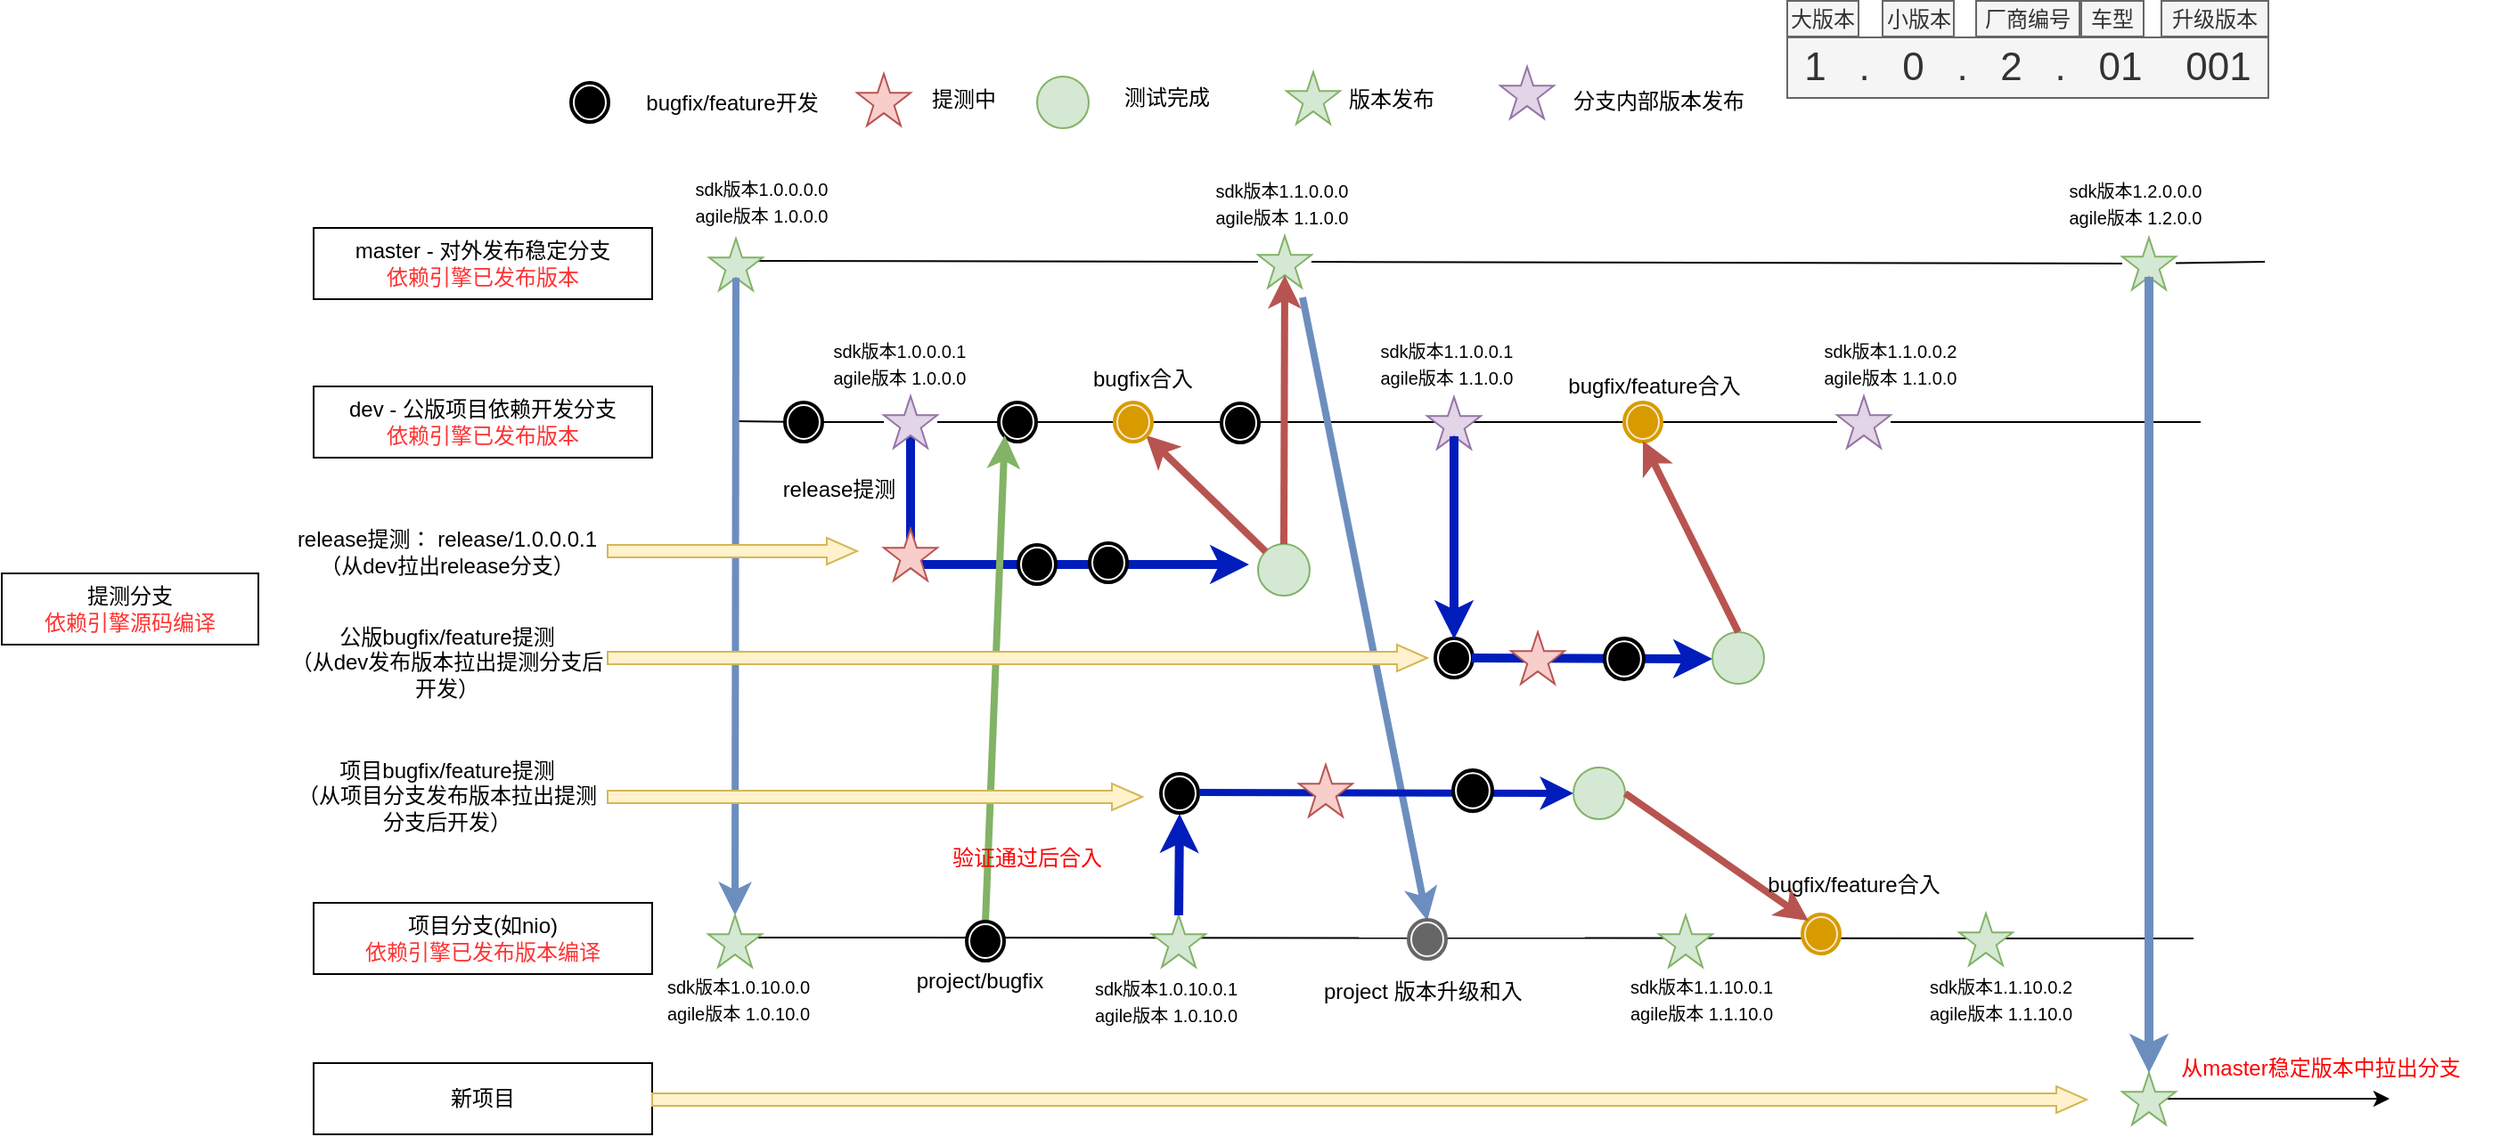 <mxfile version="10.5.2" type="github"><diagram id="9quJP-vybLxpI8Eah-1s" name="Page-1"><mxGraphModel dx="2225" dy="658" grid="1" gridSize="10" guides="1" tooltips="1" connect="1" arrows="1" fold="1" page="1" pageScale="1" pageWidth="827" pageHeight="1169" math="0" shadow="0"><root><mxCell id="0"/><mxCell id="1" parent="0"/><mxCell id="t2F1OQ1dga_1IEAZBVsq-131" value="" style="endArrow=none;html=1;" edge="1" parent="1" source="t2F1OQ1dga_1IEAZBVsq-25" target="t2F1OQ1dga_1IEAZBVsq-128"><mxGeometry width="50" height="50" relative="1" as="geometry"><mxPoint x="185" y="350" as="sourcePoint"/><mxPoint x="690" y="350" as="targetPoint"/></mxGeometry></mxCell><mxCell id="t2F1OQ1dga_1IEAZBVsq-30" value="" style="endArrow=classic;html=1;exitX=0.5;exitY=0.76;exitDx=0;exitDy=0;exitPerimeter=0;rounded=0;fillColor=#0050ef;strokeColor=#001DBC;strokeWidth=5;" edge="1" parent="1" source="t2F1OQ1dga_1IEAZBVsq-25"><mxGeometry width="50" height="50" relative="1" as="geometry"><mxPoint x="135" y="358" as="sourcePoint"/><mxPoint x="360" y="430" as="targetPoint"/><Array as="points"><mxPoint x="170" y="430"/></Array></mxGeometry></mxCell><mxCell id="t2F1OQ1dga_1IEAZBVsq-1" value="master - 对外发布稳定分支&lt;br&gt;&lt;font color=&quot;#ff3333&quot;&gt;依赖引擎已发布版本&lt;/font&gt;&lt;br&gt;" style="rounded=0;whiteSpace=wrap;html=1;" vertex="1" parent="1"><mxGeometry x="-165" y="241" width="190" height="40" as="geometry"/></mxCell><mxCell id="t2F1OQ1dga_1IEAZBVsq-2" value="dev - 公版项目依赖开发分支&lt;br&gt;&lt;font color=&quot;#ff3333&quot;&gt;依赖引擎已发布版本&lt;/font&gt;&lt;br&gt;" style="rounded=0;whiteSpace=wrap;html=1;" vertex="1" parent="1"><mxGeometry x="-165" y="330" width="190" height="40" as="geometry"/></mxCell><mxCell id="t2F1OQ1dga_1IEAZBVsq-3" value="项目分支(如nio)&lt;br&gt;&lt;font color=&quot;#ff3333&quot;&gt;依赖引擎已发布版本编译&lt;/font&gt;&lt;br&gt;" style="rounded=0;whiteSpace=wrap;html=1;" vertex="1" parent="1"><mxGeometry x="-165" y="620" width="190" height="40" as="geometry"/></mxCell><mxCell id="t2F1OQ1dga_1IEAZBVsq-5" value="提测分支&lt;br&gt;&lt;font color=&quot;#ff3333&quot;&gt;依赖引擎源码编译&lt;/font&gt;&lt;br&gt;" style="rounded=0;whiteSpace=wrap;html=1;" vertex="1" parent="1"><mxGeometry x="-340" y="435" width="144" height="40" as="geometry"/></mxCell><mxCell id="t2F1OQ1dga_1IEAZBVsq-6" value="" style="endArrow=none;html=1;" edge="1" parent="1" source="t2F1OQ1dga_1IEAZBVsq-22"><mxGeometry width="50" height="50" relative="1" as="geometry"><mxPoint x="70" y="259.5" as="sourcePoint"/><mxPoint x="930" y="260" as="targetPoint"/></mxGeometry></mxCell><mxCell id="t2F1OQ1dga_1IEAZBVsq-7" value="" style="endArrow=none;html=1;" edge="1" parent="1" source="t2F1OQ1dga_1IEAZBVsq-76"><mxGeometry width="50" height="50" relative="1" as="geometry"><mxPoint x="209" y="350" as="sourcePoint"/><mxPoint x="894" y="350" as="targetPoint"/></mxGeometry></mxCell><mxCell id="t2F1OQ1dga_1IEAZBVsq-9" value="" style="endArrow=none;html=1;" edge="1" parent="1"><mxGeometry width="50" height="50" relative="1" as="geometry"><mxPoint x="71" y="639.5" as="sourcePoint"/><mxPoint x="890" y="640" as="targetPoint"/></mxGeometry></mxCell><mxCell id="t2F1OQ1dga_1IEAZBVsq-10" value="" style="verticalLabelPosition=bottom;verticalAlign=top;html=1;shape=mxgraph.basic.star;fillColor=#f8cecc;strokeColor=#b85450;" vertex="1" parent="1"><mxGeometry x="140" y="154.5" width="30" height="29" as="geometry"/></mxCell><mxCell id="t2F1OQ1dga_1IEAZBVsq-13" value="" style="verticalLabelPosition=bottom;verticalAlign=top;html=1;shape=mxgraph.basic.star;fillColor=#d5e8d4;strokeColor=#82b366;" vertex="1" parent="1"><mxGeometry x="381" y="153.5" width="30" height="29" as="geometry"/></mxCell><mxCell id="t2F1OQ1dga_1IEAZBVsq-14" value="版本发布" style="text;html=1;strokeColor=none;fillColor=none;align=center;verticalAlign=middle;whiteSpace=wrap;rounded=0;" vertex="1" parent="1"><mxGeometry x="405" y="159" width="70" height="20" as="geometry"/></mxCell><mxCell id="t2F1OQ1dga_1IEAZBVsq-21" value="&lt;font style=&quot;font-size: 22px&quot;&gt;1&amp;nbsp; &amp;nbsp;.&amp;nbsp; &amp;nbsp;0&amp;nbsp; &amp;nbsp;.&amp;nbsp; &amp;nbsp;2&amp;nbsp; &amp;nbsp;.&amp;nbsp; &amp;nbsp;01&amp;nbsp; &amp;nbsp; 001&lt;/font&gt;" style="text;html=1;strokeColor=#666666;fillColor=#f5f5f5;align=center;verticalAlign=middle;whiteSpace=wrap;rounded=0;fontColor=#333333;" vertex="1" parent="1"><mxGeometry x="662" y="134" width="270" height="34" as="geometry"/></mxCell><mxCell id="t2F1OQ1dga_1IEAZBVsq-22" value="" style="verticalLabelPosition=bottom;verticalAlign=top;html=1;shape=mxgraph.basic.star;fillColor=#d5e8d4;strokeColor=#82b366;" vertex="1" parent="1"><mxGeometry x="850" y="246.5" width="30" height="29" as="geometry"/></mxCell><mxCell id="t2F1OQ1dga_1IEAZBVsq-23" value="" style="endArrow=none;html=1;" edge="1" parent="1" source="t2F1OQ1dga_1IEAZBVsq-20" target="t2F1OQ1dga_1IEAZBVsq-22"><mxGeometry width="50" height="50" relative="1" as="geometry"><mxPoint x="70" y="259.5" as="sourcePoint"/><mxPoint x="700" y="259.5" as="targetPoint"/></mxGeometry></mxCell><mxCell id="t2F1OQ1dga_1IEAZBVsq-20" value="" style="verticalLabelPosition=bottom;verticalAlign=top;html=1;shape=mxgraph.basic.star;fillColor=#d5e8d4;strokeColor=#82b366;" vertex="1" parent="1"><mxGeometry x="365" y="245.5" width="30" height="29" as="geometry"/></mxCell><mxCell id="t2F1OQ1dga_1IEAZBVsq-24" value="" style="endArrow=none;html=1;" edge="1" parent="1" target="t2F1OQ1dga_1IEAZBVsq-20"><mxGeometry width="50" height="50" relative="1" as="geometry"><mxPoint x="70" y="259.5" as="sourcePoint"/><mxPoint x="522" y="259.984" as="targetPoint"/></mxGeometry></mxCell><mxCell id="t2F1OQ1dga_1IEAZBVsq-25" value="" style="verticalLabelPosition=bottom;verticalAlign=top;html=1;shape=mxgraph.basic.star;fillColor=#e1d5e7;strokeColor=#9673a6;" vertex="1" parent="1"><mxGeometry x="155" y="335.5" width="30" height="29" as="geometry"/></mxCell><mxCell id="t2F1OQ1dga_1IEAZBVsq-27" value="" style="endArrow=none;html=1;" edge="1" parent="1" source="t2F1OQ1dga_1IEAZBVsq-37" target="t2F1OQ1dga_1IEAZBVsq-25"><mxGeometry width="50" height="50" relative="1" as="geometry"><mxPoint x="70" y="349.5" as="sourcePoint"/><mxPoint x="700" y="349.5" as="targetPoint"/></mxGeometry></mxCell><mxCell id="t2F1OQ1dga_1IEAZBVsq-29" value="" style="verticalLabelPosition=bottom;verticalAlign=top;html=1;shape=mxgraph.basic.star;fillColor=#f8cecc;strokeColor=#b85450;" vertex="1" parent="1"><mxGeometry x="155" y="410" width="30" height="29" as="geometry"/></mxCell><mxCell id="t2F1OQ1dga_1IEAZBVsq-31" value="提测中" style="text;html=1;strokeColor=none;fillColor=none;align=center;verticalAlign=middle;whiteSpace=wrap;rounded=0;" vertex="1" parent="1"><mxGeometry x="160" y="159" width="80" height="20" as="geometry"/></mxCell><mxCell id="t2F1OQ1dga_1IEAZBVsq-33" value="" style="shape=mxgraph.bpmn.shape;html=1;verticalLabelPosition=bottom;labelBackgroundColor=#ffffff;verticalAlign=top;align=center;perimeter=ellipsePerimeter;outlineConnect=0;outline=end;symbol=terminate;" vertex="1" parent="1"><mxGeometry x="-20" y="160" width="20" height="21" as="geometry"/></mxCell><mxCell id="t2F1OQ1dga_1IEAZBVsq-36" value="bugfix/feature开发" style="text;html=1;strokeColor=none;fillColor=none;align=center;verticalAlign=middle;whiteSpace=wrap;rounded=0;" vertex="1" parent="1"><mxGeometry x="10" y="161" width="120" height="20" as="geometry"/></mxCell><mxCell id="t2F1OQ1dga_1IEAZBVsq-37" value="" style="shape=mxgraph.bpmn.shape;html=1;verticalLabelPosition=bottom;labelBackgroundColor=#ffffff;verticalAlign=top;align=center;perimeter=ellipsePerimeter;outlineConnect=0;outline=end;symbol=terminate;" vertex="1" parent="1"><mxGeometry x="100" y="339.5" width="20" height="21" as="geometry"/></mxCell><mxCell id="t2F1OQ1dga_1IEAZBVsq-38" value="" style="endArrow=none;html=1;" edge="1" parent="1" target="t2F1OQ1dga_1IEAZBVsq-37"><mxGeometry width="50" height="50" relative="1" as="geometry"><mxPoint x="70" y="349.5" as="sourcePoint"/><mxPoint x="120" y="349.885" as="targetPoint"/></mxGeometry></mxCell><mxCell id="t2F1OQ1dga_1IEAZBVsq-43" value="" style="shape=mxgraph.bpmn.shape;html=1;verticalLabelPosition=bottom;labelBackgroundColor=#ffffff;verticalAlign=top;align=center;perimeter=ellipsePerimeter;outlineConnect=0;outline=end;symbol=terminate;" vertex="1" parent="1"><mxGeometry x="231" y="419.5" width="20" height="21" as="geometry"/></mxCell><mxCell id="t2F1OQ1dga_1IEAZBVsq-45" value="" style="shape=mxgraph.bpmn.shape;html=1;verticalLabelPosition=bottom;labelBackgroundColor=#ffffff;verticalAlign=top;align=center;perimeter=ellipsePerimeter;outlineConnect=0;outline=end;symbol=terminate;" vertex="1" parent="1"><mxGeometry x="271" y="418.5" width="20" height="21" as="geometry"/></mxCell><mxCell id="t2F1OQ1dga_1IEAZBVsq-46" value="" style="ellipse;whiteSpace=wrap;html=1;aspect=fixed;fillColor=#d5e8d4;strokeColor=#82b366;" vertex="1" parent="1"><mxGeometry x="365" y="418.5" width="29" height="29" as="geometry"/></mxCell><mxCell id="t2F1OQ1dga_1IEAZBVsq-47" value="" style="ellipse;whiteSpace=wrap;html=1;aspect=fixed;fillColor=#d5e8d4;strokeColor=#82b366;" vertex="1" parent="1"><mxGeometry x="241" y="156" width="29" height="29" as="geometry"/></mxCell><mxCell id="t2F1OQ1dga_1IEAZBVsq-48" value="测试完成" style="text;html=1;strokeColor=none;fillColor=none;align=center;verticalAlign=middle;whiteSpace=wrap;rounded=0;" vertex="1" parent="1"><mxGeometry x="281" y="156" width="66" height="24" as="geometry"/></mxCell><mxCell id="t2F1OQ1dga_1IEAZBVsq-51" value="" style="endArrow=classic;html=1;exitX=0.5;exitY=0;exitDx=0;exitDy=0;entryX=0.5;entryY=0.76;entryDx=0;entryDy=0;entryPerimeter=0;strokeWidth=4;fillColor=#f8cecc;gradientColor=#ea6b66;strokeColor=#b85450;" edge="1" parent="1" source="t2F1OQ1dga_1IEAZBVsq-46" target="t2F1OQ1dga_1IEAZBVsq-20"><mxGeometry width="50" height="50" relative="1" as="geometry"><mxPoint x="320" y="590" as="sourcePoint"/><mxPoint x="370" y="540" as="targetPoint"/></mxGeometry></mxCell><mxCell id="t2F1OQ1dga_1IEAZBVsq-52" value="&lt;font style=&quot;font-size: 10px&quot;&gt;sdk版本1.1.0.0.0&lt;br style=&quot;font-size: 10px&quot;&gt;agile版本 1.1.0.0&lt;br&gt;&lt;/font&gt;" style="text;html=1;strokeColor=none;fillColor=none;align=center;verticalAlign=middle;whiteSpace=wrap;rounded=0;" vertex="1" parent="1"><mxGeometry x="295" y="212" width="167" height="29" as="geometry"/></mxCell><mxCell id="t2F1OQ1dga_1IEAZBVsq-54" value="&lt;font style=&quot;font-size: 10px&quot;&gt;sdk版本1.2.0.0.0&lt;br style=&quot;font-size: 10px&quot;&gt;agile版本 1.2.0.0&lt;br&gt;&lt;/font&gt;" style="text;html=1;strokeColor=none;fillColor=none;align=center;verticalAlign=middle;whiteSpace=wrap;rounded=0;" vertex="1" parent="1"><mxGeometry x="773.5" y="212" width="167" height="29" as="geometry"/></mxCell><mxCell id="t2F1OQ1dga_1IEAZBVsq-56" value="release提测" style="text;html=1;strokeColor=none;fillColor=none;align=center;verticalAlign=middle;whiteSpace=wrap;rounded=0;" vertex="1" parent="1"><mxGeometry x="70" y="378" width="120" height="20" as="geometry"/></mxCell><mxCell id="t2F1OQ1dga_1IEAZBVsq-59" value="" style="verticalLabelPosition=bottom;verticalAlign=top;html=1;shape=mxgraph.basic.star;fillColor=#e1d5e7;strokeColor=#9673a6;" vertex="1" parent="1"><mxGeometry x="501" y="150.5" width="30" height="29" as="geometry"/></mxCell><mxCell id="t2F1OQ1dga_1IEAZBVsq-60" value="分支内部版本发布" style="text;html=1;strokeColor=none;fillColor=none;align=center;verticalAlign=middle;whiteSpace=wrap;rounded=0;" vertex="1" parent="1"><mxGeometry x="531" y="160" width="118" height="20" as="geometry"/></mxCell><mxCell id="t2F1OQ1dga_1IEAZBVsq-65" value="" style="shape=mxgraph.bpmn.shape;html=1;verticalLabelPosition=bottom;labelBackgroundColor=#ffffff;verticalAlign=top;align=center;perimeter=ellipsePerimeter;outlineConnect=0;outline=end;symbol=terminate;" vertex="1" parent="1"><mxGeometry x="220" y="339.5" width="20" height="21" as="geometry"/></mxCell><mxCell id="t2F1OQ1dga_1IEAZBVsq-66" value="" style="endArrow=classic;html=1;exitX=0;exitY=0;exitDx=0;exitDy=0;entryX=0.855;entryY=0.855;entryDx=0;entryDy=0;entryPerimeter=0;strokeWidth=4;fillColor=#f8cecc;gradientColor=#ea6b66;strokeColor=#b85450;" edge="1" parent="1" source="t2F1OQ1dga_1IEAZBVsq-46" target="t2F1OQ1dga_1IEAZBVsq-67"><mxGeometry width="50" height="50" relative="1" as="geometry"><mxPoint x="520" y="490" as="sourcePoint"/><mxPoint x="300" y="350" as="targetPoint"/></mxGeometry></mxCell><mxCell id="t2F1OQ1dga_1IEAZBVsq-67" value="" style="shape=mxgraph.bpmn.shape;html=1;verticalLabelPosition=bottom;labelBackgroundColor=#ffffff;verticalAlign=top;align=center;perimeter=ellipsePerimeter;outlineConnect=0;outline=end;symbol=terminate;fillColor=#ffe6cc;strokeColor=#d79b00;" vertex="1" parent="1"><mxGeometry x="285" y="339.5" width="20" height="21" as="geometry"/></mxCell><mxCell id="t2F1OQ1dga_1IEAZBVsq-70" value="bugfix合入" style="text;html=1;strokeColor=none;fillColor=none;align=center;verticalAlign=middle;whiteSpace=wrap;rounded=0;" vertex="1" parent="1"><mxGeometry x="264.5" y="316" width="71" height="20" as="geometry"/></mxCell><mxCell id="t2F1OQ1dga_1IEAZBVsq-71" value="" style="shape=mxgraph.bpmn.shape;html=1;verticalLabelPosition=bottom;labelBackgroundColor=#ffffff;verticalAlign=top;align=center;perimeter=ellipsePerimeter;outlineConnect=0;outline=end;symbol=terminate;" vertex="1" parent="1"><mxGeometry x="345" y="340" width="20" height="21" as="geometry"/></mxCell><mxCell id="t2F1OQ1dga_1IEAZBVsq-73" value="" style="verticalLabelPosition=bottom;verticalAlign=top;html=1;shape=mxgraph.basic.star;fillColor=#e1d5e7;strokeColor=#9673a6;" vertex="1" parent="1"><mxGeometry x="460" y="336" width="30" height="29" as="geometry"/></mxCell><mxCell id="t2F1OQ1dga_1IEAZBVsq-74" value="&lt;font style=&quot;font-size: 10px&quot;&gt;sdk版本1.0.0.0.1&lt;br style=&quot;font-size: 10px&quot;&gt;agile版本 1.0.0.0&lt;br&gt;&lt;/font&gt;" style="text;html=1;strokeColor=none;fillColor=none;align=center;verticalAlign=middle;whiteSpace=wrap;rounded=0;" vertex="1" parent="1"><mxGeometry x="87" y="302" width="154" height="29" as="geometry"/></mxCell><mxCell id="t2F1OQ1dga_1IEAZBVsq-75" value="&lt;font style=&quot;font-size: 10px&quot;&gt;sdk版本1.1.0.0.1&lt;br style=&quot;font-size: 10px&quot;&gt;agile版本 1.1.0.0&lt;br&gt;&lt;/font&gt;" style="text;html=1;strokeColor=none;fillColor=none;align=center;verticalAlign=middle;whiteSpace=wrap;rounded=0;" vertex="1" parent="1"><mxGeometry x="394" y="302" width="154" height="29" as="geometry"/></mxCell><mxCell id="t2F1OQ1dga_1IEAZBVsq-77" value="&lt;font style=&quot;font-size: 10px&quot;&gt;sdk版本1.1.0.0.2&lt;br style=&quot;font-size: 10px&quot;&gt;agile版本 1.1.0.0&lt;br&gt;&lt;/font&gt;" style="text;html=1;strokeColor=none;fillColor=none;align=center;verticalAlign=middle;whiteSpace=wrap;rounded=0;" vertex="1" parent="1"><mxGeometry x="643" y="302" width="154" height="29" as="geometry"/></mxCell><mxCell id="t2F1OQ1dga_1IEAZBVsq-78" value="" style="verticalLabelPosition=bottom;verticalAlign=top;html=1;shape=mxgraph.basic.star;fillColor=#d5e8d4;strokeColor=#82b366;" vertex="1" parent="1"><mxGeometry x="57" y="247" width="30" height="29" as="geometry"/></mxCell><mxCell id="t2F1OQ1dga_1IEAZBVsq-82" value="&lt;font style=&quot;font-size: 10px&quot;&gt;sdk版本1.0.0.0.0&lt;br style=&quot;font-size: 10px&quot;&gt;agile版本 1.0.0.0&lt;br&gt;&lt;/font&gt;" style="text;html=1;strokeColor=none;fillColor=none;align=center;verticalAlign=middle;whiteSpace=wrap;rounded=0;" vertex="1" parent="1"><mxGeometry x="3" y="211" width="167" height="29" as="geometry"/></mxCell><mxCell id="t2F1OQ1dga_1IEAZBVsq-84" value="" style="endArrow=classic;html=1;exitX=0.5;exitY=0.76;exitDx=0;exitDy=0;exitPerimeter=0;entryX=0.5;entryY=0;entryDx=0;entryDy=0;entryPerimeter=0;strokeWidth=4;fillColor=#dae8fc;strokeColor=#6c8ebf;" edge="1" parent="1" source="t2F1OQ1dga_1IEAZBVsq-78" target="t2F1OQ1dga_1IEAZBVsq-85"><mxGeometry width="50" height="50" relative="1" as="geometry"><mxPoint x="290" y="680" as="sourcePoint"/><mxPoint x="72" y="550" as="targetPoint"/></mxGeometry></mxCell><mxCell id="t2F1OQ1dga_1IEAZBVsq-85" value="" style="verticalLabelPosition=bottom;verticalAlign=top;html=1;shape=mxgraph.basic.star;fillColor=#d5e8d4;strokeColor=#82b366;" vertex="1" parent="1"><mxGeometry x="56.5" y="627" width="30" height="29" as="geometry"/></mxCell><mxCell id="t2F1OQ1dga_1IEAZBVsq-87" value="&lt;font style=&quot;font-size: 10px&quot;&gt;sdk版本1.0.10.0.0&lt;br style=&quot;font-size: 10px&quot;&gt;agile版本 1.0.10.0&lt;br&gt;&lt;/font&gt;" style="text;html=1;strokeColor=none;fillColor=none;align=center;verticalAlign=middle;whiteSpace=wrap;rounded=0;" vertex="1" parent="1"><mxGeometry x="-10" y="659.5" width="167" height="29" as="geometry"/></mxCell><mxCell id="t2F1OQ1dga_1IEAZBVsq-90" value="project/bugfix&lt;br&gt;" style="text;html=1;strokeColor=none;fillColor=none;align=center;verticalAlign=middle;whiteSpace=wrap;rounded=0;" vertex="1" parent="1"><mxGeometry x="164" y="654" width="90" height="20" as="geometry"/></mxCell><mxCell id="t2F1OQ1dga_1IEAZBVsq-91" value="" style="endArrow=classic;html=1;exitX=0.5;exitY=0;exitDx=0;exitDy=0;entryX=0.145;entryY=0.855;entryDx=0;entryDy=0;entryPerimeter=0;strokeWidth=4;fillColor=#d5e8d4;strokeColor=#82b366;" edge="1" parent="1" source="t2F1OQ1dga_1IEAZBVsq-99" target="t2F1OQ1dga_1IEAZBVsq-65"><mxGeometry width="50" height="50" relative="1" as="geometry"><mxPoint x="205" y="551" as="sourcePoint"/><mxPoint x="400" y="620" as="targetPoint"/></mxGeometry></mxCell><mxCell id="t2F1OQ1dga_1IEAZBVsq-93" value="" style="verticalLabelPosition=bottom;verticalAlign=top;html=1;shape=mxgraph.basic.star;fillColor=#d5e8d4;strokeColor=#82b366;" vertex="1" parent="1"><mxGeometry x="305.5" y="627" width="30" height="29" as="geometry"/></mxCell><mxCell id="t2F1OQ1dga_1IEAZBVsq-94" value="&lt;font style=&quot;font-size: 10px&quot;&gt;sdk版本1.0.10.0.1&lt;br style=&quot;font-size: 10px&quot;&gt;agile版本 1.0.10.0&lt;br&gt;&lt;/font&gt;" style="text;html=1;strokeColor=none;fillColor=none;align=center;verticalAlign=middle;whiteSpace=wrap;rounded=0;" vertex="1" parent="1"><mxGeometry x="230" y="660" width="167" height="29" as="geometry"/></mxCell><mxCell id="t2F1OQ1dga_1IEAZBVsq-95" value="project 版本升级和入" style="text;html=1;resizable=0;points=[];autosize=1;align=left;verticalAlign=top;spacingTop=-4;" vertex="1" parent="1"><mxGeometry x="400" y="660" width="130" height="20" as="geometry"/></mxCell><mxCell id="t2F1OQ1dga_1IEAZBVsq-98" value="" style="endArrow=classic;html=1;entryX=0.5;entryY=0;entryDx=0;entryDy=0;strokeWidth=4;fillColor=#dae8fc;strokeColor=#6c8ebf;" edge="1" parent="1" target="t2F1OQ1dga_1IEAZBVsq-100"><mxGeometry width="50" height="50" relative="1" as="geometry"><mxPoint x="390" y="280" as="sourcePoint"/><mxPoint x="460" y="550" as="targetPoint"/></mxGeometry></mxCell><mxCell id="t2F1OQ1dga_1IEAZBVsq-99" value="" style="shape=mxgraph.bpmn.shape;html=1;verticalLabelPosition=bottom;labelBackgroundColor=#ffffff;verticalAlign=top;align=center;perimeter=ellipsePerimeter;outlineConnect=0;outline=end;symbol=terminate;" vertex="1" parent="1"><mxGeometry x="202" y="631" width="20" height="21" as="geometry"/></mxCell><mxCell id="t2F1OQ1dga_1IEAZBVsq-100" value="" style="shape=mxgraph.bpmn.shape;html=1;verticalLabelPosition=bottom;labelBackgroundColor=#ffffff;verticalAlign=top;align=center;perimeter=ellipsePerimeter;outlineConnect=0;outline=end;symbol=terminate;fillColor=#f5f5f5;strokeColor=#666666;fontColor=#333333;" vertex="1" parent="1"><mxGeometry x="450" y="630" width="20" height="21" as="geometry"/></mxCell><mxCell id="t2F1OQ1dga_1IEAZBVsq-108" value="release提测： release/&lt;span&gt;1.0.0.0.1&lt;/span&gt;&lt;br&gt;（从dev拉出release分支）" style="text;html=1;strokeColor=none;fillColor=none;align=center;verticalAlign=middle;whiteSpace=wrap;rounded=0;" vertex="1" parent="1"><mxGeometry x="-180" y="398" width="180" height="49" as="geometry"/></mxCell><mxCell id="t2F1OQ1dga_1IEAZBVsq-112" value="" style="verticalLabelPosition=bottom;verticalAlign=top;html=1;strokeWidth=1;shape=mxgraph.arrows2.arrow;dy=0.53;dx=17;notch=0;fillColor=#fff2cc;strokeColor=#d6b656;" vertex="1" parent="1"><mxGeometry y="415" width="140" height="15" as="geometry"/></mxCell><mxCell id="t2F1OQ1dga_1IEAZBVsq-113" value="公版bugfix/feature提测&lt;br&gt;（从dev发布版本拉出提测分支后开发）&lt;br&gt;" style="text;html=1;strokeColor=none;fillColor=none;align=center;verticalAlign=middle;whiteSpace=wrap;rounded=0;" vertex="1" parent="1"><mxGeometry x="-180" y="470" width="180" height="30" as="geometry"/></mxCell><mxCell id="t2F1OQ1dga_1IEAZBVsq-114" value="" style="verticalLabelPosition=bottom;verticalAlign=top;html=1;strokeWidth=1;shape=mxgraph.arrows2.arrow;dy=0.53;dx=17;notch=0;fillColor=#fff2cc;strokeColor=#d6b656;" vertex="1" parent="1"><mxGeometry y="475" width="460" height="15" as="geometry"/></mxCell><mxCell id="t2F1OQ1dga_1IEAZBVsq-118" value="" style="shape=mxgraph.bpmn.shape;html=1;verticalLabelPosition=bottom;labelBackgroundColor=#ffffff;verticalAlign=top;align=center;perimeter=ellipsePerimeter;outlineConnect=0;outline=end;symbol=terminate;" vertex="1" parent="1"><mxGeometry x="465" y="472" width="20" height="21" as="geometry"/></mxCell><mxCell id="t2F1OQ1dga_1IEAZBVsq-119" value="" style="endArrow=classic;html=1;exitX=0.5;exitY=0.76;exitDx=0;exitDy=0;exitPerimeter=0;entryX=0.5;entryY=0;entryDx=0;entryDy=0;fillColor=#0050ef;strokeColor=#001DBC;strokeWidth=5;" edge="1" parent="1" source="t2F1OQ1dga_1IEAZBVsq-73" target="t2F1OQ1dga_1IEAZBVsq-118"><mxGeometry width="50" height="50" relative="1" as="geometry"><mxPoint x="580" y="500" as="sourcePoint"/><mxPoint x="630" y="450" as="targetPoint"/></mxGeometry></mxCell><mxCell id="t2F1OQ1dga_1IEAZBVsq-120" value="" style="endArrow=classic;html=1;exitX=1;exitY=0.5;exitDx=0;exitDy=0;strokeWidth=5;fillColor=#0050ef;strokeColor=#001DBC;" edge="1" parent="1" source="t2F1OQ1dga_1IEAZBVsq-118"><mxGeometry width="50" height="50" relative="1" as="geometry"><mxPoint x="580" y="510" as="sourcePoint"/><mxPoint x="620" y="483" as="targetPoint"/></mxGeometry></mxCell><mxCell id="t2F1OQ1dga_1IEAZBVsq-121" value="" style="verticalLabelPosition=bottom;verticalAlign=top;html=1;shape=mxgraph.basic.star;fillColor=#f8cecc;strokeColor=#b85450;" vertex="1" parent="1"><mxGeometry x="507" y="468" width="30" height="29" as="geometry"/></mxCell><mxCell id="t2F1OQ1dga_1IEAZBVsq-126" value="" style="shape=mxgraph.bpmn.shape;html=1;verticalLabelPosition=bottom;labelBackgroundColor=#ffffff;verticalAlign=top;align=center;perimeter=ellipsePerimeter;outlineConnect=0;outline=end;symbol=terminate;" vertex="1" parent="1"><mxGeometry x="560" y="472" width="21" height="22" as="geometry"/></mxCell><mxCell id="t2F1OQ1dga_1IEAZBVsq-127" value="" style="ellipse;whiteSpace=wrap;html=1;aspect=fixed;fillColor=#d5e8d4;strokeColor=#82b366;" vertex="1" parent="1"><mxGeometry x="620" y="468" width="29" height="29" as="geometry"/></mxCell><mxCell id="t2F1OQ1dga_1IEAZBVsq-129" value="bugfix/feature合入" style="text;html=1;strokeColor=none;fillColor=none;align=center;verticalAlign=middle;whiteSpace=wrap;rounded=0;" vertex="1" parent="1"><mxGeometry x="537" y="319.5" width="101" height="20" as="geometry"/></mxCell><mxCell id="t2F1OQ1dga_1IEAZBVsq-76" value="" style="verticalLabelPosition=bottom;verticalAlign=top;html=1;shape=mxgraph.basic.star;fillColor=#e1d5e7;strokeColor=#9673a6;" vertex="1" parent="1"><mxGeometry x="690" y="335.5" width="30" height="29" as="geometry"/></mxCell><mxCell id="t2F1OQ1dga_1IEAZBVsq-130" value="" style="endArrow=none;html=1;" edge="1" parent="1" source="t2F1OQ1dga_1IEAZBVsq-128" target="t2F1OQ1dga_1IEAZBVsq-76"><mxGeometry width="50" height="50" relative="1" as="geometry"><mxPoint x="185" y="350" as="sourcePoint"/><mxPoint x="894" y="350" as="targetPoint"/></mxGeometry></mxCell><mxCell id="t2F1OQ1dga_1IEAZBVsq-128" value="" style="shape=mxgraph.bpmn.shape;html=1;verticalLabelPosition=bottom;labelBackgroundColor=#ffffff;verticalAlign=top;align=center;perimeter=ellipsePerimeter;outlineConnect=0;outline=end;symbol=terminate;fillColor=#ffe6cc;strokeColor=#d79b00;" vertex="1" parent="1"><mxGeometry x="571" y="339.5" width="20" height="21" as="geometry"/></mxCell><mxCell id="t2F1OQ1dga_1IEAZBVsq-132" value="" style="endArrow=classic;html=1;exitX=0.5;exitY=0;exitDx=0;exitDy=0;entryX=0.5;entryY=1;entryDx=0;entryDy=0;strokeWidth=4;fillColor=#f8cecc;gradientColor=#ea6b66;strokeColor=#b85450;" edge="1" parent="1" source="t2F1OQ1dga_1IEAZBVsq-127" target="t2F1OQ1dga_1IEAZBVsq-128"><mxGeometry width="50" height="50" relative="1" as="geometry"><mxPoint x="760" y="540" as="sourcePoint"/><mxPoint x="810" y="490" as="targetPoint"/></mxGeometry></mxCell><mxCell id="t2F1OQ1dga_1IEAZBVsq-133" value="项目bugfix/feature提测&lt;br&gt;（从项目分支发布版本拉出提测分支后开发）&lt;br&gt;" style="text;html=1;strokeColor=none;fillColor=none;align=center;verticalAlign=middle;whiteSpace=wrap;rounded=0;" vertex="1" parent="1"><mxGeometry x="-180" y="535" width="180" height="50" as="geometry"/></mxCell><mxCell id="t2F1OQ1dga_1IEAZBVsq-135" value="" style="verticalLabelPosition=bottom;verticalAlign=top;html=1;strokeWidth=1;shape=mxgraph.arrows2.arrow;dy=0.53;dx=17;notch=0;fillColor=#fff2cc;strokeColor=#d6b656;" vertex="1" parent="1"><mxGeometry y="553" width="300" height="15" as="geometry"/></mxCell><mxCell id="t2F1OQ1dga_1IEAZBVsq-136" value="" style="endArrow=classic;html=1;exitX=0.5;exitY=0;exitDx=0;exitDy=0;exitPerimeter=0;fillColor=#0050ef;strokeColor=#001DBC;strokeWidth=5;" edge="1" parent="1" source="t2F1OQ1dga_1IEAZBVsq-93"><mxGeometry width="50" height="50" relative="1" as="geometry"><mxPoint x="480" y="760" as="sourcePoint"/><mxPoint x="321" y="570" as="targetPoint"/></mxGeometry></mxCell><mxCell id="t2F1OQ1dga_1IEAZBVsq-138" value="" style="verticalLabelPosition=bottom;verticalAlign=top;html=1;shape=mxgraph.basic.star;fillColor=#d5e8d4;strokeColor=#82b366;" vertex="1" parent="1"><mxGeometry x="590" y="627" width="30" height="29" as="geometry"/></mxCell><mxCell id="t2F1OQ1dga_1IEAZBVsq-139" value="&lt;font style=&quot;font-size: 10px&quot;&gt;sdk版本1.1.10.0.1&lt;br style=&quot;font-size: 10px&quot;&gt;agile版本 1.1.10.0&lt;br&gt;&lt;/font&gt;" style="text;html=1;strokeColor=none;fillColor=none;align=center;verticalAlign=middle;whiteSpace=wrap;rounded=0;" vertex="1" parent="1"><mxGeometry x="537" y="659.5" width="154" height="29" as="geometry"/></mxCell><mxCell id="t2F1OQ1dga_1IEAZBVsq-140" value="" style="shape=mxgraph.bpmn.shape;html=1;verticalLabelPosition=bottom;labelBackgroundColor=#ffffff;verticalAlign=top;align=center;perimeter=ellipsePerimeter;outlineConnect=0;outline=end;symbol=terminate;" vertex="1" parent="1"><mxGeometry x="311" y="548" width="20" height="21" as="geometry"/></mxCell><mxCell id="t2F1OQ1dga_1IEAZBVsq-141" value="" style="endArrow=classic;html=1;exitX=1;exitY=0.5;exitDx=0;exitDy=0;entryX=0;entryY=0.5;entryDx=0;entryDy=0;fillColor=#0050ef;strokeColor=#001DBC;strokeWidth=4;" edge="1" parent="1" target="t2F1OQ1dga_1IEAZBVsq-144"><mxGeometry width="50" height="50" relative="1" as="geometry"><mxPoint x="332" y="558" as="sourcePoint"/><mxPoint x="538" y="558" as="targetPoint"/></mxGeometry></mxCell><mxCell id="t2F1OQ1dga_1IEAZBVsq-142" value="" style="verticalLabelPosition=bottom;verticalAlign=top;html=1;shape=mxgraph.basic.star;fillColor=#f8cecc;strokeColor=#b85450;" vertex="1" parent="1"><mxGeometry x="388" y="542.5" width="30" height="29" as="geometry"/></mxCell><mxCell id="t2F1OQ1dga_1IEAZBVsq-143" value="" style="shape=mxgraph.bpmn.shape;html=1;verticalLabelPosition=bottom;labelBackgroundColor=#ffffff;verticalAlign=top;align=center;perimeter=ellipsePerimeter;outlineConnect=0;outline=end;symbol=terminate;" vertex="1" parent="1"><mxGeometry x="475" y="546" width="21" height="22" as="geometry"/></mxCell><mxCell id="t2F1OQ1dga_1IEAZBVsq-144" value="" style="ellipse;whiteSpace=wrap;html=1;aspect=fixed;fillColor=#d5e8d4;strokeColor=#82b366;" vertex="1" parent="1"><mxGeometry x="542" y="544" width="29" height="29" as="geometry"/></mxCell><mxCell id="t2F1OQ1dga_1IEAZBVsq-148" value="" style="shape=mxgraph.bpmn.shape;html=1;verticalLabelPosition=bottom;labelBackgroundColor=#ffffff;verticalAlign=top;align=center;perimeter=ellipsePerimeter;outlineConnect=0;outline=end;symbol=terminate;fillColor=#ffe6cc;strokeColor=#d79b00;" vertex="1" parent="1"><mxGeometry x="671" y="627" width="20" height="21" as="geometry"/></mxCell><mxCell id="t2F1OQ1dga_1IEAZBVsq-149" value="" style="endArrow=classic;html=1;exitX=1;exitY=0.5;exitDx=0;exitDy=0;entryX=0.145;entryY=0.145;entryDx=0;entryDy=0;entryPerimeter=0;strokeWidth=4;fillColor=#f8cecc;gradientColor=#ea6b66;strokeColor=#b85450;" edge="1" parent="1" source="t2F1OQ1dga_1IEAZBVsq-144" target="t2F1OQ1dga_1IEAZBVsq-148"><mxGeometry width="50" height="50" relative="1" as="geometry"><mxPoint x="780" y="560" as="sourcePoint"/><mxPoint x="830" y="510" as="targetPoint"/></mxGeometry></mxCell><mxCell id="t2F1OQ1dga_1IEAZBVsq-150" value="bugfix/feature合入" style="text;html=1;strokeColor=none;fillColor=none;align=center;verticalAlign=middle;whiteSpace=wrap;rounded=0;" vertex="1" parent="1"><mxGeometry x="649" y="600" width="101" height="20" as="geometry"/></mxCell><mxCell id="t2F1OQ1dga_1IEAZBVsq-151" value="" style="verticalLabelPosition=bottom;verticalAlign=top;html=1;shape=mxgraph.basic.star;fillColor=#d5e8d4;strokeColor=#82b366;" vertex="1" parent="1"><mxGeometry x="758.5" y="626" width="30" height="29" as="geometry"/></mxCell><mxCell id="t2F1OQ1dga_1IEAZBVsq-154" value="&lt;font style=&quot;font-size: 10px&quot;&gt;sdk版本1.1.10.0.2&lt;br style=&quot;font-size: 10px&quot;&gt;agile版本 1.1.10.0&lt;br&gt;&lt;/font&gt;" style="text;html=1;strokeColor=none;fillColor=none;align=center;verticalAlign=middle;whiteSpace=wrap;rounded=0;" vertex="1" parent="1"><mxGeometry x="705" y="659.5" width="154" height="29" as="geometry"/></mxCell><mxCell id="t2F1OQ1dga_1IEAZBVsq-157" value="" style="endArrow=classic;html=1;strokeWidth=1;exitX=0.5;exitY=0.76;exitDx=0;exitDy=0;exitPerimeter=0;rounded=0;" edge="1" parent="1" source="t2F1OQ1dga_1IEAZBVsq-159"><mxGeometry width="50" height="50" relative="1" as="geometry"><mxPoint x="950" y="810" as="sourcePoint"/><mxPoint x="1000" y="730" as="targetPoint"/><Array as="points"><mxPoint x="865" y="730"/></Array></mxGeometry></mxCell><mxCell id="t2F1OQ1dga_1IEAZBVsq-158" value="新项目" style="rounded=0;whiteSpace=wrap;html=1;" vertex="1" parent="1"><mxGeometry x="-165" y="710" width="190" height="40" as="geometry"/></mxCell><mxCell id="t2F1OQ1dga_1IEAZBVsq-159" value="" style="verticalLabelPosition=bottom;verticalAlign=top;html=1;shape=mxgraph.basic.star;fillColor=#d5e8d4;strokeColor=#82b366;" vertex="1" parent="1"><mxGeometry x="850" y="715.5" width="30" height="29" as="geometry"/></mxCell><mxCell id="t2F1OQ1dga_1IEAZBVsq-160" value="" style="endArrow=classic;html=1;strokeWidth=5;exitX=0.5;exitY=0.76;exitDx=0;exitDy=0;exitPerimeter=0;rounded=0;fillColor=#dae8fc;strokeColor=#6c8ebf;" edge="1" parent="1" source="t2F1OQ1dga_1IEAZBVsq-22" target="t2F1OQ1dga_1IEAZBVsq-159"><mxGeometry width="50" height="50" relative="1" as="geometry"><mxPoint x="865" y="269" as="sourcePoint"/><mxPoint x="1000" y="730" as="targetPoint"/><Array as="points"/></mxGeometry></mxCell><mxCell id="t2F1OQ1dga_1IEAZBVsq-163" value="验证通过后合入" style="text;html=1;strokeColor=none;fillColor=none;align=center;verticalAlign=middle;whiteSpace=wrap;rounded=0;fontColor=#FF0000;" vertex="1" parent="1"><mxGeometry x="190" y="585" width="91" height="20" as="geometry"/></mxCell><mxCell id="t2F1OQ1dga_1IEAZBVsq-166" value="大版本" style="text;html=1;strokeColor=#666666;fillColor=#f5f5f5;align=center;verticalAlign=middle;whiteSpace=wrap;rounded=0;fontColor=#333333;" vertex="1" parent="1"><mxGeometry x="662" y="113.5" width="40" height="20" as="geometry"/></mxCell><mxCell id="t2F1OQ1dga_1IEAZBVsq-167" value="小版本" style="text;html=1;strokeColor=#666666;fillColor=#f5f5f5;align=center;verticalAlign=middle;whiteSpace=wrap;rounded=0;fontColor=#333333;" vertex="1" parent="1"><mxGeometry x="715.5" y="113.5" width="40" height="20" as="geometry"/></mxCell><mxCell id="t2F1OQ1dga_1IEAZBVsq-168" value="厂商编号" style="text;html=1;strokeColor=#666666;fillColor=#f5f5f5;align=center;verticalAlign=middle;whiteSpace=wrap;rounded=0;fontColor=#333333;" vertex="1" parent="1"><mxGeometry x="768" y="113.5" width="58" height="20" as="geometry"/></mxCell><mxCell id="t2F1OQ1dga_1IEAZBVsq-169" value="车型" style="text;html=1;strokeColor=#666666;fillColor=#f5f5f5;align=center;verticalAlign=middle;whiteSpace=wrap;rounded=0;fontColor=#333333;" vertex="1" parent="1"><mxGeometry x="827" y="113.5" width="35" height="20" as="geometry"/></mxCell><mxCell id="t2F1OQ1dga_1IEAZBVsq-170" value="升级版本" style="text;html=1;strokeColor=#666666;fillColor=#f5f5f5;align=center;verticalAlign=middle;whiteSpace=wrap;rounded=0;fontColor=#333333;" vertex="1" parent="1"><mxGeometry x="872" y="113.5" width="60" height="20" as="geometry"/></mxCell><mxCell id="t2F1OQ1dga_1IEAZBVsq-173" value="" style="verticalLabelPosition=bottom;verticalAlign=top;html=1;strokeWidth=1;shape=mxgraph.arrows2.arrow;dy=0.53;dx=17;notch=0;fillColor=#fff2cc;strokeColor=#d6b656;" vertex="1" parent="1"><mxGeometry x="25" y="723" width="805" height="15" as="geometry"/></mxCell><mxCell id="t2F1OQ1dga_1IEAZBVsq-174" value="从master稳定版本中拉出分支" style="text;html=1;strokeColor=none;fillColor=none;align=center;verticalAlign=middle;whiteSpace=wrap;rounded=0;fontColor=#FF0000;" vertex="1" parent="1"><mxGeometry x="862" y="703" width="199" height="20" as="geometry"/></mxCell></root></mxGraphModel></diagram></mxfile>